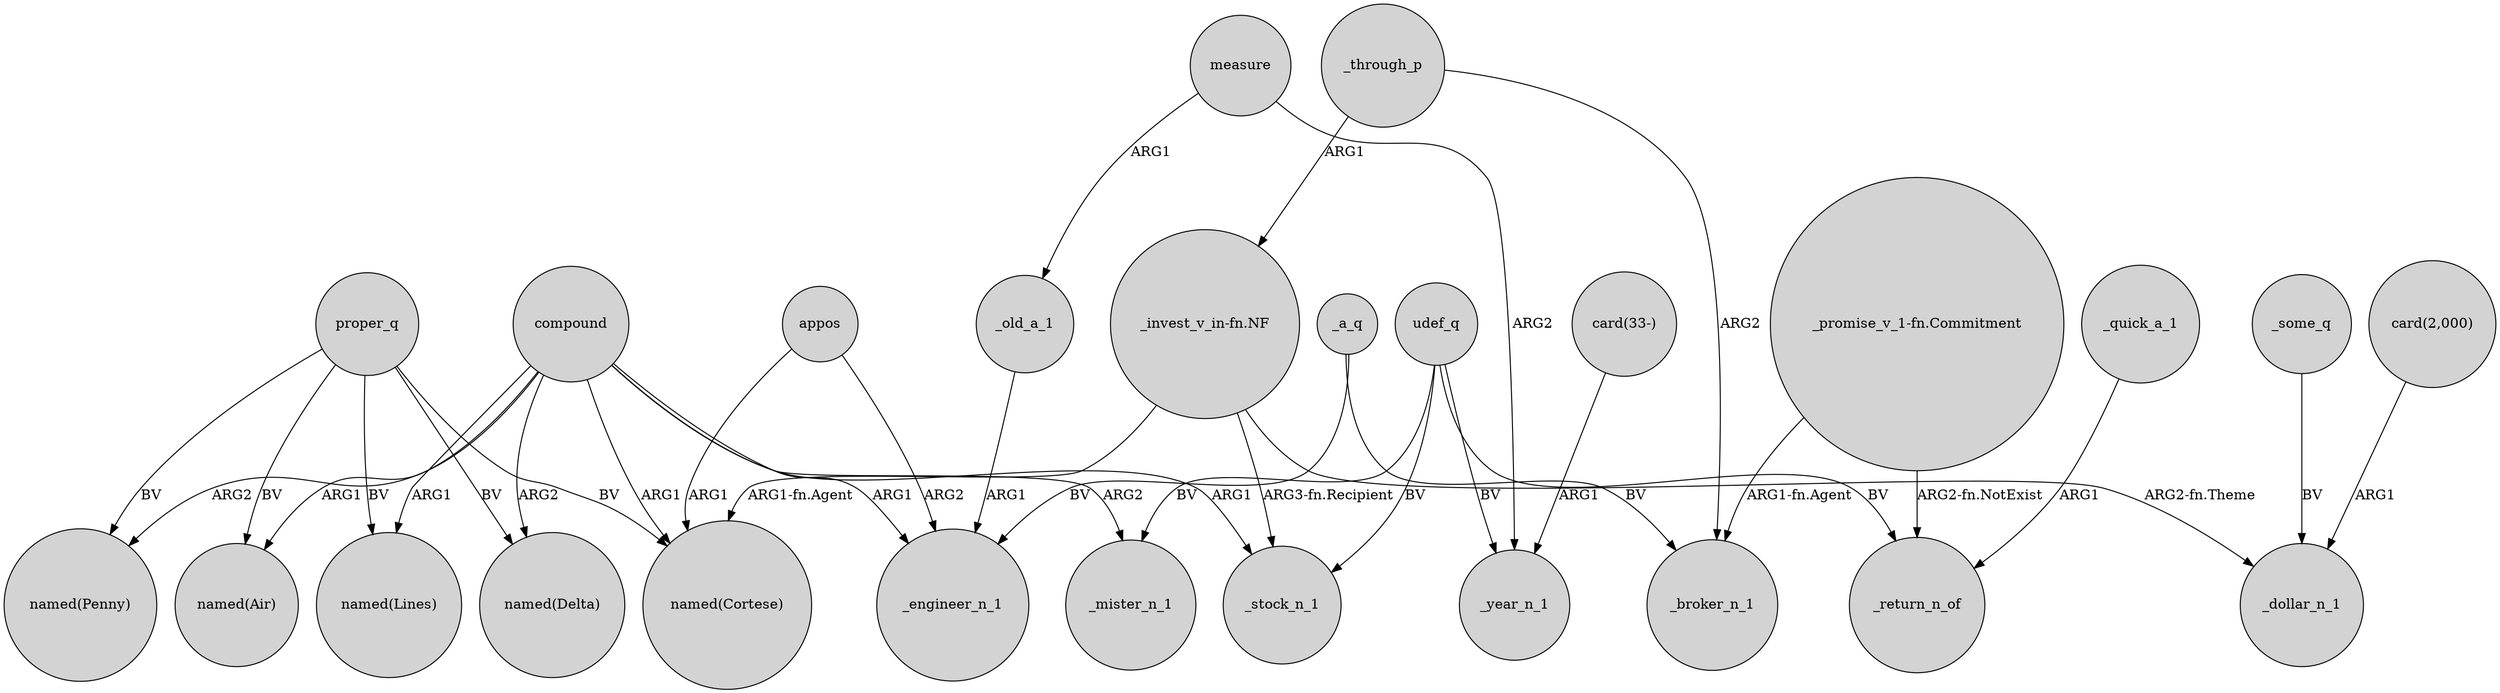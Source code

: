 digraph {
	node [shape=circle style=filled]
	_a_q -> _engineer_n_1 [label=BV]
	compound -> "named(Delta)" [label=ARG2]
	proper_q -> "named(Lines)" [label=BV]
	proper_q -> "named(Cortese)" [label=BV]
	"_invest_v_in-fn.NF" -> _stock_n_1 [label="ARG3-fn.Recipient"]
	"_promise_v_1-fn.Commitment" -> _broker_n_1 [label="ARG1-fn.Agent"]
	measure -> _year_n_1 [label=ARG2]
	compound -> _mister_n_1 [label=ARG2]
	proper_q -> "named(Air)" [label=BV]
	udef_q -> _return_n_of [label=BV]
	_quick_a_1 -> _return_n_of [label=ARG1]
	udef_q -> _mister_n_1 [label=BV]
	compound -> _stock_n_1 [label=ARG1]
	"_invest_v_in-fn.NF" -> "named(Cortese)" [label="ARG1-fn.Agent"]
	proper_q -> "named(Penny)" [label=BV]
	measure -> _old_a_1 [label=ARG1]
	_old_a_1 -> _engineer_n_1 [label=ARG1]
	compound -> "named(Lines)" [label=ARG1]
	_through_p -> _broker_n_1 [label=ARG2]
	udef_q -> _stock_n_1 [label=BV]
	compound -> "named(Air)" [label=ARG1]
	"card(33-)" -> _year_n_1 [label=ARG1]
	proper_q -> "named(Delta)" [label=BV]
	compound -> "named(Cortese)" [label=ARG1]
	_some_q -> _dollar_n_1 [label=BV]
	compound -> "named(Penny)" [label=ARG2]
	udef_q -> _year_n_1 [label=BV]
	appos -> _engineer_n_1 [label=ARG2]
	_through_p -> "_invest_v_in-fn.NF" [label=ARG1]
	appos -> "named(Cortese)" [label=ARG1]
	"_promise_v_1-fn.Commitment" -> _return_n_of [label="ARG2-fn.NotExist"]
	compound -> _engineer_n_1 [label=ARG1]
	"card(2,000)" -> _dollar_n_1 [label=ARG1]
	_a_q -> _broker_n_1 [label=BV]
	"_invest_v_in-fn.NF" -> _dollar_n_1 [label="ARG2-fn.Theme"]
}
